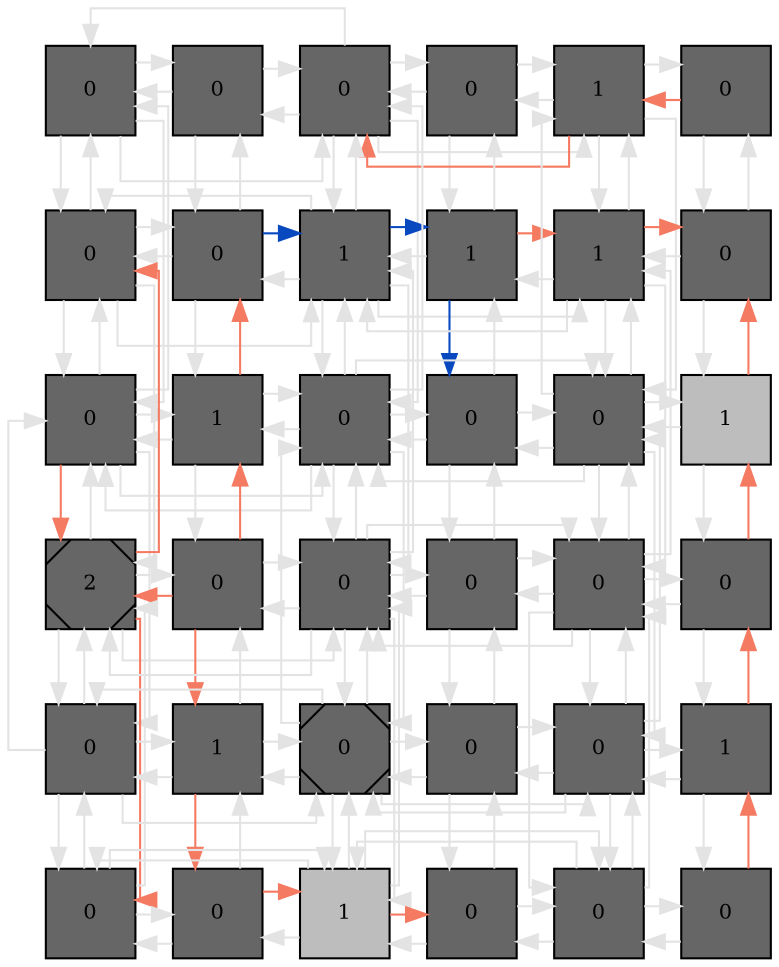 digraph layout  {
rankdir=TB;
splines=ortho;
node [fixedsize=false, style=filled, width="0.6"];
edge [constraint=false];
0 [fillcolor="#666666", fontsize=10, label=0, shape=square, tooltip="name:  Cyp51_RNA ,\nin_degree: 4,\nout_degree: 4"];
1 [fillcolor="#666666", fontsize=10, label=0, shape=square, tooltip="name:  Cyp51 ,\nin_degree: 3,\nout_degree: 3"];
2 [fillcolor="#666666", fontsize=10, label=0, shape=square, tooltip="name:  Cholesterol ,\nin_degree: 6,\nout_degree: 6"];
3 [fillcolor="#666666", fontsize=10, label=0, shape=square, tooltip="name:  Desmosterol ,\nin_degree: 3,\nout_degree: 3"];
4 [fillcolor="#666666", fontsize=10, label=1, shape=square, tooltip="name:  Lanosterol ,\nin_degree: 5,\nout_degree: 5"];
5 [fillcolor="#666666", fontsize=10, label=0, shape=square, tooltip="name:  Septdehydrocholesterol ,\nin_degree: 2,\nout_degree: 2"];
6 [fillcolor="#666666", fontsize=10, label=0, shape=square, tooltip="name:  Cyp51_gene ,\nin_degree: 5,\nout_degree: 5"];
7 [fillcolor="#666666", fontsize=10, label=0, shape=square, tooltip="name:  FPP_Synthase_gene ,\nin_degree: 4,\nout_degree: 4"];
8 [fillcolor="#666666", fontsize=10, label=1, shape=square, tooltip="name:  Insig_SREBP_SCAP ,\nin_degree: 7,\nout_degree: 7"];
9 [fillcolor="#666666", fontsize=10, label=1, shape=square, tooltip="name:  FPP_Synthase ,\nin_degree: 4,\nout_degree: 4"];
10 [fillcolor="#666666", fontsize=10, label=1, shape=square, tooltip="name:  Squaline ,\nin_degree: 6,\nout_degree: 6"];
11 [fillcolor="#666666", fontsize=10, label=0, shape=square, tooltip="name:  Farnesyl_pyrophosphate ,\nin_degree: 3,\nout_degree: 3"];
12 [fillcolor="#666666", fontsize=10, label=0, shape=square, tooltip="name:  Acetyl_CoA_acetyltransferase_RNA ,\nin_degree: 6,\nout_degree: 6"];
13 [fillcolor="#666666", fontsize=10, label=1, shape=square, tooltip="name:  pSREBP ,\nin_degree: 4,\nout_degree: 4"];
14 [fillcolor="#666666", fontsize=10, label=0, shape=square, tooltip="name:  SREBP_SCAP ,\nin_degree: 8,\nout_degree: 8"];
15 [fillcolor="#666666", fontsize=10, label=0, shape=square, tooltip="name:  FPP_Synthase_RNA ,\nin_degree: 4,\nout_degree: 4"];
16 [fillcolor="#666666", fontsize=10, label=0, shape=square, tooltip="name:  Statins ,\nin_degree: 7,\nout_degree: 7"];
17 [fillcolor="#bdbdbd", fontsize=10, label=1, shape=square, tooltip="name: None,\nin_degree: 3,\nout_degree: 3"];
18 [fillcolor="#666666", fontsize=10, label=2, shape=Msquare, tooltip="name:  Acetyl_CoA_acetyltransferase_gene ,\nin_degree: 6,\nout_degree: 6"];
19 [fillcolor="#666666", fontsize=10, label=0, shape=square, tooltip="name:  mSREBP ,\nin_degree: 4,\nout_degree: 4"];
20 [fillcolor="#666666", fontsize=10, label=0, shape=square, tooltip="name:  HMG_CoA_Reductase_gene ,\nin_degree: 8,\nout_degree: 8"];
21 [fillcolor="#666666", fontsize=10, label=0, shape=square, tooltip="name:  HMG_CoA_Reductase_RNA ,\nin_degree: 4,\nout_degree: 4"];
22 [fillcolor="#666666", fontsize=10, label=0, shape=square, tooltip="name:  HMG_CoA_Reductase ,\nin_degree: 7,\nout_degree: 7"];
23 [fillcolor="#666666", fontsize=10, label=0, shape=square, tooltip="name:  Geranyl_pyrophosphate ,\nin_degree: 3,\nout_degree: 3"];
24 [fillcolor="#666666", fontsize=10, label=0, shape=square, tooltip="name:  Acetoacetyl_CoA ,\nin_degree: 5,\nout_degree: 5"];
25 [fillcolor="#666666", fontsize=10, label=1, shape=square, tooltip="name:  Acetyl_CoA ,\nin_degree: 4,\nout_degree: 4"];
26 [fillcolor="#666666", fontsize=10, label=0, shape=Msquare, tooltip="name:  HMG_CoA ,\nin_degree: 7,\nout_degree: 7"];
27 [fillcolor="#666666", fontsize=10, label=0, shape=square, tooltip="name:  HMG_CoA_Synthase ,\nin_degree: 4,\nout_degree: 4"];
28 [fillcolor="#666666", fontsize=10, label=0, shape=square, tooltip="name:  Mevalonic_Acid ,\nin_degree: 6,\nout_degree: 6"];
29 [fillcolor="#666666", fontsize=10, label=1, shape=square, tooltip="name:  Dimethyl_allyl_pyrophosphate ,\nin_degree: 3,\nout_degree: 3"];
30 [fillcolor="#666666", fontsize=10, label=0, shape=square, tooltip="name:  Acetyl_CoA_acetyltransferase ,\nin_degree: 4,\nout_degree: 4"];
31 [fillcolor="#666666", fontsize=10, label=0, shape=square, tooltip="name:  HMG_CoA_Synthase_gene ,\nin_degree: 3,\nout_degree: 3"];
32 [fillcolor="#bdbdbd", fontsize=10, label=1, shape=square, tooltip="name: None,\nin_degree: 6,\nout_degree: 6"];
33 [fillcolor="#666666", fontsize=10, label=0, shape=square, tooltip="name:  HMG_CoA_Synthase_RNA ,\nin_degree: 3,\nout_degree: 3"];
34 [fillcolor="#666666", fontsize=10, label=0, shape=square, tooltip="name:  Mevalonyl_pyrophosphate ,\nin_degree: 5,\nout_degree: 5"];
35 [fillcolor="#666666", fontsize=10, label=0, shape=square, tooltip="name:  Isopentenyl_pyrophosphate ,\nin_degree: 2,\nout_degree: 2"];
0 -> 1  [color=grey89, style="penwidth(0.1)", tooltip=" ", weight=1];
0 -> 6  [color=grey89, style="penwidth(0.1)", tooltip=" ", weight=1];
0 -> 12  [color=grey89, style="penwidth(0.1)", tooltip=" ", weight=1];
0 -> 2  [color=grey89, style="penwidth(0.1)", tooltip=" ", weight=1];
1 -> 0  [color=grey89, style="penwidth(0.1)", tooltip=" ", weight=1];
1 -> 2  [color=grey89, style="penwidth(0.1)", tooltip=" ", weight=1];
1 -> 7  [color=grey89, style="penwidth(0.1)", tooltip=" ", weight=1];
2 -> 1  [color=grey89, style="penwidth(0.1)", tooltip=" ", weight=1];
2 -> 3  [color=grey89, style="penwidth(0.1)", tooltip=" ", weight=1];
2 -> 8  [color=grey89, style="penwidth(0.1)", tooltip=" ", weight=1];
2 -> 14  [color=grey89, style="penwidth(0.1)", tooltip=" ", weight=1];
2 -> 4  [color=grey89, style="penwidth(0.1)", tooltip=" ", weight=1];
2 -> 0  [color=grey89, style="penwidth(0.1)", tooltip=" ", weight=1];
3 -> 2  [color=grey89, style="penwidth(0.1)", tooltip=" ", weight=1];
3 -> 4  [color=grey89, style="penwidth(0.1)", tooltip=" ", weight=1];
3 -> 9  [color=grey89, style="penwidth(0.1)", tooltip=" ", weight=1];
4 -> 3  [color=grey89, style="penwidth(0.1)", tooltip=" ", weight=1];
4 -> 5  [color=grey89, style="penwidth(0.1)", tooltip=" ", weight=1];
4 -> 10  [color=grey89, style="penwidth(0.1)", tooltip=" ", weight=1];
4 -> 16  [color=grey89, style="penwidth(0.1)", tooltip=" ", weight=1];
4 -> 2  [color="#F57A62", style="penwidth(0.1)", tooltip="5( Septdehydrocholesterol ) to 2( Cholesterol )", weight=1];
5 -> 4  [color="#F57A62", style="penwidth(0.1)", tooltip="5( Septdehydrocholesterol ) to 2( Cholesterol )", weight=1];
5 -> 11  [color=grey89, style="penwidth(0.1)", tooltip=" ", weight=1];
6 -> 0  [color=grey89, style="penwidth(0.1)", tooltip=" ", weight=1];
6 -> 7  [color=grey89, style="penwidth(0.1)", tooltip=" ", weight=1];
6 -> 12  [color=grey89, style="penwidth(0.1)", tooltip=" ", weight=1];
6 -> 18  [color=grey89, style="penwidth(0.1)", tooltip=" ", weight=1];
6 -> 8  [color=grey89, style="penwidth(0.1)", tooltip=" ", weight=1];
7 -> 1  [color=grey89, style="penwidth(0.1)", tooltip=" ", weight=1];
7 -> 6  [color=grey89, style="penwidth(0.1)", tooltip=" ", weight=1];
7 -> 8  [color="#0849C0", style="penwidth(0.1)", tooltip="7( FPP_Synthase_gene ) to 15( FPP_Synthase_RNA )", weight=1];
7 -> 13  [color=grey89, style="penwidth(0.1)", tooltip=" ", weight=1];
8 -> 2  [color=grey89, style="penwidth(0.1)", tooltip=" ", weight=1];
8 -> 7  [color=grey89, style="penwidth(0.1)", tooltip=" ", weight=1];
8 -> 9  [color="#0849C0", style="penwidth(0.1)", tooltip="7( FPP_Synthase_gene ) to 15( FPP_Synthase_RNA )", weight=1];
8 -> 14  [color=grey89, style="penwidth(0.1)", tooltip=" ", weight=1];
8 -> 20  [color=grey89, style="penwidth(0.1)", tooltip=" ", weight=1];
8 -> 10  [color=grey89, style="penwidth(0.1)", tooltip=" ", weight=1];
8 -> 6  [color=grey89, style="penwidth(0.1)", tooltip=" ", weight=1];
9 -> 3  [color=grey89, style="penwidth(0.1)", tooltip=" ", weight=1];
9 -> 8  [color=grey89, style="penwidth(0.1)", tooltip=" ", weight=1];
9 -> 10  [color="#F57A62", style="penwidth(0.1)", tooltip="9( FPP_Synthase ) to 11( Farnesyl_pyrophosphate )", weight=1];
9 -> 15  [color="#0849C0", style="penwidth(0.1)", tooltip="7( FPP_Synthase_gene ) to 15( FPP_Synthase_RNA )", weight=1];
10 -> 4  [color=grey89, style="penwidth(0.1)", tooltip=" ", weight=1];
10 -> 9  [color=grey89, style="penwidth(0.1)", tooltip=" ", weight=1];
10 -> 11  [color="#F57A62", style="penwidth(0.1)", tooltip="9( FPP_Synthase ) to 11( Farnesyl_pyrophosphate )", weight=1];
10 -> 16  [color=grey89, style="penwidth(0.1)", tooltip=" ", weight=1];
10 -> 22  [color=grey89, style="penwidth(0.1)", tooltip=" ", weight=1];
10 -> 8  [color=grey89, style="penwidth(0.1)", tooltip=" ", weight=1];
11 -> 5  [color=grey89, style="penwidth(0.1)", tooltip=" ", weight=1];
11 -> 10  [color=grey89, style="penwidth(0.1)", tooltip=" ", weight=1];
11 -> 17  [color=grey89, style="penwidth(0.1)", tooltip=" ", weight=1];
12 -> 6  [color=grey89, style="penwidth(0.1)", tooltip=" ", weight=1];
12 -> 13  [color=grey89, style="penwidth(0.1)", tooltip=" ", weight=1];
12 -> 18  [color="#F57A62", style="penwidth(0.1)", tooltip="12( Acetyl_CoA_acetyltransferase_RNA ) to 30( Acetyl_CoA_acetyltransferase )", weight=1];
12 -> 24  [color=grey89, style="penwidth(0.1)", tooltip=" ", weight=1];
12 -> 0  [color=grey89, style="penwidth(0.1)", tooltip=" ", weight=1];
12 -> 14  [color=grey89, style="penwidth(0.1)", tooltip=" ", weight=1];
13 -> 7  [color="#F57A62", style="penwidth(0.1)", tooltip="19( mSREBP ) to 7( FPP_Synthase_gene )", weight=1];
13 -> 12  [color=grey89, style="penwidth(0.1)", tooltip=" ", weight=1];
13 -> 14  [color=grey89, style="penwidth(0.1)", tooltip=" ", weight=1];
13 -> 19  [color=grey89, style="penwidth(0.1)", tooltip=" ", weight=1];
14 -> 8  [color=grey89, style="penwidth(0.1)", tooltip=" ", weight=1];
14 -> 13  [color=grey89, style="penwidth(0.1)", tooltip=" ", weight=1];
14 -> 15  [color=grey89, style="penwidth(0.1)", tooltip=" ", weight=1];
14 -> 20  [color=grey89, style="penwidth(0.1)", tooltip=" ", weight=1];
14 -> 26  [color=grey89, style="penwidth(0.1)", tooltip=" ", weight=1];
14 -> 2  [color=grey89, style="penwidth(0.1)", tooltip=" ", weight=1];
14 -> 16  [color=grey89, style="penwidth(0.1)", tooltip=" ", weight=1];
14 -> 12  [color=grey89, style="penwidth(0.1)", tooltip=" ", weight=1];
15 -> 9  [color=grey89, style="penwidth(0.1)", tooltip=" ", weight=1];
15 -> 14  [color=grey89, style="penwidth(0.1)", tooltip=" ", weight=1];
15 -> 16  [color=grey89, style="penwidth(0.1)", tooltip=" ", weight=1];
15 -> 21  [color=grey89, style="penwidth(0.1)", tooltip=" ", weight=1];
16 -> 10  [color=grey89, style="penwidth(0.1)", tooltip=" ", weight=1];
16 -> 15  [color=grey89, style="penwidth(0.1)", tooltip=" ", weight=1];
16 -> 17  [color=grey89, style="penwidth(0.1)", tooltip=" ", weight=1];
16 -> 22  [color=grey89, style="penwidth(0.1)", tooltip=" ", weight=1];
16 -> 28  [color=grey89, style="penwidth(0.1)", tooltip=" ", weight=1];
16 -> 4  [color=grey89, style="penwidth(0.1)", tooltip=" ", weight=1];
16 -> 14  [color=grey89, style="penwidth(0.1)", tooltip=" ", weight=1];
17 -> 11  [color="#F57A62", style="penwidth(0.1)", tooltip="23( Geranyl_pyrophosphate ) to 11( Farnesyl_pyrophosphate )", weight=1];
17 -> 16  [color=grey89, style="penwidth(0.1)", tooltip=" ", weight=1];
17 -> 23  [color=grey89, style="penwidth(0.1)", tooltip=" ", weight=1];
18 -> 12  [color=grey89, style="penwidth(0.1)", tooltip=" ", weight=1];
18 -> 19  [color=grey89, style="penwidth(0.1)", tooltip=" ", weight=1];
18 -> 24  [color=grey89, style="penwidth(0.1)", tooltip=" ", weight=1];
18 -> 30  [color="#F57A62", style="penwidth(0.1)", tooltip="12( Acetyl_CoA_acetyltransferase_RNA ) to 30( Acetyl_CoA_acetyltransferase )", weight=1];
18 -> 6  [color="#F57A62", style="penwidth(0.1)", tooltip="19( mSREBP ) to 6( Cyp51_gene )", weight=1];
18 -> 20  [color=grey89, style="penwidth(0.1)", tooltip=" ", weight=1];
19 -> 13  [color="#F57A62", style="penwidth(0.1)", tooltip="19( mSREBP ) to 7( FPP_Synthase_gene )", weight=1];
19 -> 18  [color="#F57A62", style="penwidth(0.1)", tooltip="19( mSREBP ) to 6( Cyp51_gene )", weight=1];
19 -> 20  [color=grey89, style="penwidth(0.1)", tooltip=" ", weight=1];
19 -> 25  [color="#F57A62", style="penwidth(0.1)", tooltip="19( mSREBP ) to 31( HMG_CoA_Synthase_gene )", weight=1];
20 -> 14  [color=grey89, style="penwidth(0.1)", tooltip=" ", weight=1];
20 -> 19  [color=grey89, style="penwidth(0.1)", tooltip=" ", weight=1];
20 -> 21  [color=grey89, style="penwidth(0.1)", tooltip=" ", weight=1];
20 -> 26  [color=grey89, style="penwidth(0.1)", tooltip=" ", weight=1];
20 -> 32  [color=grey89, style="penwidth(0.1)", tooltip=" ", weight=1];
20 -> 8  [color=grey89, style="penwidth(0.1)", tooltip=" ", weight=1];
20 -> 22  [color=grey89, style="penwidth(0.1)", tooltip=" ", weight=1];
20 -> 18  [color=grey89, style="penwidth(0.1)", tooltip=" ", weight=1];
21 -> 15  [color=grey89, style="penwidth(0.1)", tooltip=" ", weight=1];
21 -> 20  [color=grey89, style="penwidth(0.1)", tooltip=" ", weight=1];
21 -> 22  [color=grey89, style="penwidth(0.1)", tooltip=" ", weight=1];
21 -> 27  [color=grey89, style="penwidth(0.1)", tooltip=" ", weight=1];
22 -> 16  [color=grey89, style="penwidth(0.1)", tooltip=" ", weight=1];
22 -> 21  [color=grey89, style="penwidth(0.1)", tooltip=" ", weight=1];
22 -> 23  [color=grey89, style="penwidth(0.1)", tooltip=" ", weight=1];
22 -> 28  [color=grey89, style="penwidth(0.1)", tooltip=" ", weight=1];
22 -> 34  [color=grey89, style="penwidth(0.1)", tooltip=" ", weight=1];
22 -> 10  [color=grey89, style="penwidth(0.1)", tooltip=" ", weight=1];
22 -> 20  [color=grey89, style="penwidth(0.1)", tooltip=" ", weight=1];
23 -> 17  [color="#F57A62", style="penwidth(0.1)", tooltip="23( Geranyl_pyrophosphate ) to 11( Farnesyl_pyrophosphate )", weight=1];
23 -> 22  [color=grey89, style="penwidth(0.1)", tooltip=" ", weight=1];
23 -> 29  [color=grey89, style="penwidth(0.1)", tooltip=" ", weight=1];
24 -> 18  [color=grey89, style="penwidth(0.1)", tooltip=" ", weight=1];
24 -> 25  [color=grey89, style="penwidth(0.1)", tooltip=" ", weight=1];
24 -> 30  [color=grey89, style="penwidth(0.1)", tooltip=" ", weight=1];
24 -> 12  [color=grey89, style="penwidth(0.1)", tooltip=" ", weight=1];
24 -> 26  [color=grey89, style="penwidth(0.1)", tooltip=" ", weight=1];
25 -> 19  [color=grey89, style="penwidth(0.1)", tooltip=" ", weight=1];
25 -> 24  [color=grey89, style="penwidth(0.1)", tooltip=" ", weight=1];
25 -> 26  [color=grey89, style="penwidth(0.1)", tooltip=" ", weight=1];
25 -> 31  [color="#F57A62", style="penwidth(0.1)", tooltip="19( mSREBP ) to 31( HMG_CoA_Synthase_gene )", weight=1];
26 -> 20  [color=grey89, style="penwidth(0.1)", tooltip=" ", weight=1];
26 -> 25  [color=grey89, style="penwidth(0.1)", tooltip=" ", weight=1];
26 -> 27  [color=grey89, style="penwidth(0.1)", tooltip=" ", weight=1];
26 -> 32  [color=grey89, style="penwidth(0.1)", tooltip=" ", weight=1];
26 -> 14  [color=grey89, style="penwidth(0.1)", tooltip=" ", weight=1];
26 -> 28  [color=grey89, style="penwidth(0.1)", tooltip=" ", weight=1];
26 -> 24  [color=grey89, style="penwidth(0.1)", tooltip=" ", weight=1];
27 -> 21  [color=grey89, style="penwidth(0.1)", tooltip=" ", weight=1];
27 -> 26  [color=grey89, style="penwidth(0.1)", tooltip=" ", weight=1];
27 -> 28  [color=grey89, style="penwidth(0.1)", tooltip=" ", weight=1];
27 -> 33  [color=grey89, style="penwidth(0.1)", tooltip=" ", weight=1];
28 -> 22  [color=grey89, style="penwidth(0.1)", tooltip=" ", weight=1];
28 -> 27  [color=grey89, style="penwidth(0.1)", tooltip=" ", weight=1];
28 -> 29  [color=grey89, style="penwidth(0.1)", tooltip=" ", weight=1];
28 -> 34  [color=grey89, style="penwidth(0.1)", tooltip=" ", weight=1];
28 -> 16  [color=grey89, style="penwidth(0.1)", tooltip=" ", weight=1];
28 -> 26  [color=grey89, style="penwidth(0.1)", tooltip=" ", weight=1];
29 -> 23  [color="#F57A62", style="penwidth(0.1)", tooltip="35( Isopentenyl_pyrophosphate ) to 23( Geranyl_pyrophosphate )", weight=1];
29 -> 28  [color=grey89, style="penwidth(0.1)", tooltip=" ", weight=1];
29 -> 35  [color=grey89, style="penwidth(0.1)", tooltip=" ", weight=1];
30 -> 24  [color=grey89, style="penwidth(0.1)", tooltip=" ", weight=1];
30 -> 31  [color=grey89, style="penwidth(0.1)", tooltip=" ", weight=1];
30 -> 18  [color=grey89, style="penwidth(0.1)", tooltip=" ", weight=1];
30 -> 32  [color=grey89, style="penwidth(0.1)", tooltip=" ", weight=1];
31 -> 25  [color=grey89, style="penwidth(0.1)", tooltip=" ", weight=1];
31 -> 30  [color=grey89, style="penwidth(0.1)", tooltip=" ", weight=1];
31 -> 32  [color="#F57A62", style="penwidth(0.1)", tooltip="31( HMG_CoA_Synthase_gene ) to 33( HMG_CoA_Synthase_RNA )", weight=1];
32 -> 26  [color=grey89, style="penwidth(0.1)", tooltip=" ", weight=1];
32 -> 31  [color=grey89, style="penwidth(0.1)", tooltip=" ", weight=1];
32 -> 33  [color="#F57A62", style="penwidth(0.1)", tooltip="31( HMG_CoA_Synthase_gene ) to 33( HMG_CoA_Synthase_RNA )", weight=1];
32 -> 20  [color=grey89, style="penwidth(0.1)", tooltip=" ", weight=1];
32 -> 34  [color=grey89, style="penwidth(0.1)", tooltip=" ", weight=1];
32 -> 30  [color=grey89, style="penwidth(0.1)", tooltip=" ", weight=1];
33 -> 27  [color=grey89, style="penwidth(0.1)", tooltip=" ", weight=1];
33 -> 32  [color=grey89, style="penwidth(0.1)", tooltip=" ", weight=1];
33 -> 34  [color=grey89, style="penwidth(0.1)", tooltip=" ", weight=1];
34 -> 28  [color=grey89, style="penwidth(0.1)", tooltip=" ", weight=1];
34 -> 33  [color=grey89, style="penwidth(0.1)", tooltip=" ", weight=1];
34 -> 35  [color=grey89, style="penwidth(0.1)", tooltip=" ", weight=1];
34 -> 22  [color=grey89, style="penwidth(0.1)", tooltip=" ", weight=1];
34 -> 32  [color=grey89, style="penwidth(0.1)", tooltip=" ", weight=1];
35 -> 29  [color="#F57A62", style="penwidth(0.1)", tooltip="35( Isopentenyl_pyrophosphate ) to 23( Geranyl_pyrophosphate )", weight=1];
35 -> 34  [color=grey89, style="penwidth(0.1)", tooltip=" ", weight=1];
edge [constraint=true, style=invis];

0 -> 6 -> 12 -> 18 -> 24 -> 30;
1 -> 7 -> 13 -> 19 -> 25 -> 31;
2 -> 8 -> 14 -> 20 -> 26 -> 32;
3 -> 9 -> 15 -> 21 -> 27 -> 33;
4 -> 10 -> 16 -> 22 -> 28 -> 34;
5 -> 11 -> 17 -> 23 -> 29 -> 35;
rank = same {0 -> 1 -> 2 -> 3 -> 4 -> 5};
rank = same {6 -> 7 -> 8 -> 9 -> 10 -> 11};
rank = same {12 -> 13 -> 14 -> 15 -> 16 -> 17};
rank = same {18 -> 19 -> 20 -> 21 -> 22 -> 23};
rank = same {24 -> 25 -> 26 -> 27 -> 28 -> 29};
rank = same {30 -> 31 -> 32 -> 33 -> 34 -> 35};
}